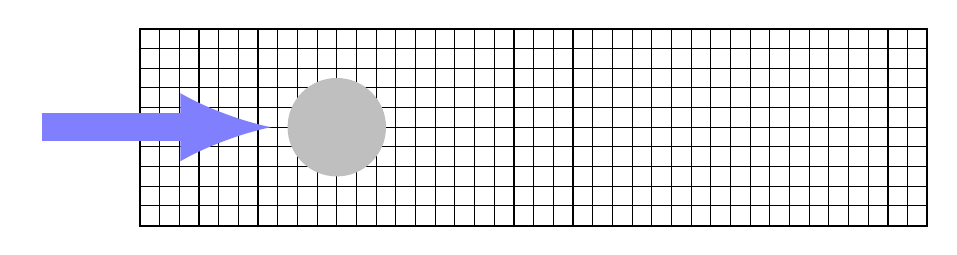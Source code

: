 ﻿\begin{tikzpicture}[scale=0.25]

% Grille de taille Nx x Ny
\def\Nx{40}
\def\Ny{10}
\draw (0,0) grid (\Nx,\Ny);
\draw[thick] (0,0) rectangle (\Nx,\Ny);

\fill[gray!50] (\Nx/4,\Ny/2) circle (\Ny/4);

\draw[->,>=latex,blue!50,line width=10pt] (-5,\Ny/2) -- (\Nx/6,\Ny/2);
\end{tikzpicture}
